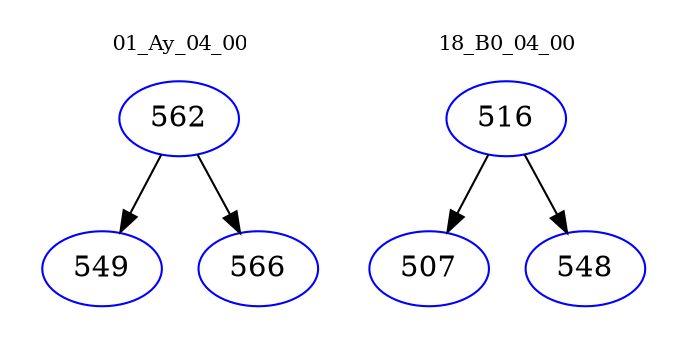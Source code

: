 digraph{
subgraph cluster_0 {
color = white
label = "01_Ay_04_00";
fontsize=10;
T0_562 [label="562", color="blue"]
T0_562 -> T0_549 [color="black"]
T0_549 [label="549", color="blue"]
T0_562 -> T0_566 [color="black"]
T0_566 [label="566", color="blue"]
}
subgraph cluster_1 {
color = white
label = "18_B0_04_00";
fontsize=10;
T1_516 [label="516", color="blue"]
T1_516 -> T1_507 [color="black"]
T1_507 [label="507", color="blue"]
T1_516 -> T1_548 [color="black"]
T1_548 [label="548", color="blue"]
}
}
